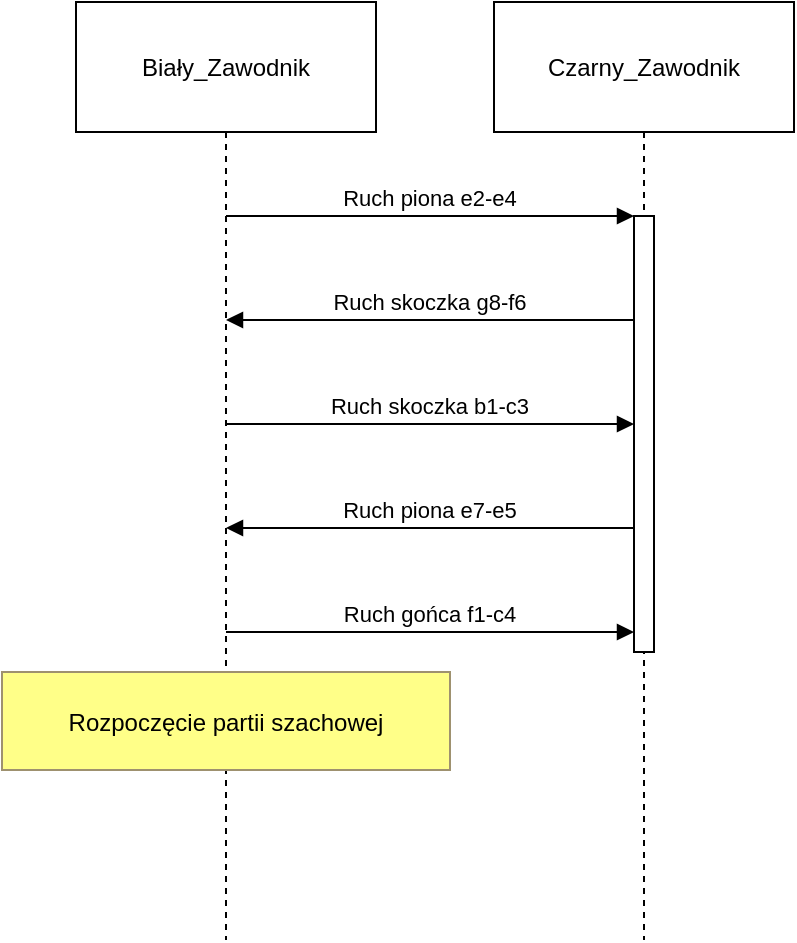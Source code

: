 <mxfile version="24.7.7">
  <diagram name="Strona-1" id="JWPTTlJqv44GrBeRJ8dw">
    <mxGraphModel>
      <root>
        <mxCell id="0" />
        <mxCell id="1" parent="0" />
        <mxCell id="2" value="Biały_Zawodnik" style="shape=umlLifeline;perimeter=lifelinePerimeter;whiteSpace=wrap;container=1;dropTarget=0;collapsible=0;recursiveResize=0;outlineConnect=0;portConstraint=eastwest;newEdgeStyle={&quot;edgeStyle&quot;:&quot;elbowEdgeStyle&quot;,&quot;elbow&quot;:&quot;vertical&quot;,&quot;curved&quot;:0,&quot;rounded&quot;:0};size=65;" vertex="1" parent="1">
          <mxGeometry width="150" height="469" as="geometry" />
        </mxCell>
        <mxCell id="3" value="Czarny_Zawodnik" style="shape=umlLifeline;perimeter=lifelinePerimeter;whiteSpace=wrap;container=1;dropTarget=0;collapsible=0;recursiveResize=0;outlineConnect=0;portConstraint=eastwest;newEdgeStyle={&quot;edgeStyle&quot;:&quot;elbowEdgeStyle&quot;,&quot;elbow&quot;:&quot;vertical&quot;,&quot;curved&quot;:0,&quot;rounded&quot;:0};size=65;" vertex="1" parent="1">
          <mxGeometry x="209" width="150" height="469" as="geometry" />
        </mxCell>
        <mxCell id="4" value="" style="points=[];perimeter=orthogonalPerimeter;outlineConnect=0;targetShapes=umlLifeline;portConstraint=eastwest;newEdgeStyle={&quot;edgeStyle&quot;:&quot;elbowEdgeStyle&quot;,&quot;elbow&quot;:&quot;vertical&quot;,&quot;curved&quot;:0,&quot;rounded&quot;:0}" vertex="1" parent="3">
          <mxGeometry x="70" y="107" width="10" height="218" as="geometry" />
        </mxCell>
        <mxCell id="5" value="Ruch piona e2-e4" style="verticalAlign=bottom;edgeStyle=elbowEdgeStyle;elbow=vertical;curved=0;rounded=0;endArrow=block;" edge="1" parent="1" source="2" target="4">
          <mxGeometry relative="1" as="geometry">
            <Array as="points">
              <mxPoint x="188" y="107" />
            </Array>
          </mxGeometry>
        </mxCell>
        <mxCell id="6" value="Ruch skoczka g8-f6" style="verticalAlign=bottom;edgeStyle=elbowEdgeStyle;elbow=vertical;curved=0;rounded=0;endArrow=block;" edge="1" parent="1" source="4" target="2">
          <mxGeometry relative="1" as="geometry">
            <Array as="points">
              <mxPoint x="189" y="159" />
            </Array>
          </mxGeometry>
        </mxCell>
        <mxCell id="7" value="Ruch skoczka b1-c3" style="verticalAlign=bottom;edgeStyle=elbowEdgeStyle;elbow=vertical;curved=0;rounded=0;endArrow=block;" edge="1" parent="1" source="2" target="4">
          <mxGeometry relative="1" as="geometry">
            <Array as="points">
              <mxPoint x="186" y="211" />
            </Array>
          </mxGeometry>
        </mxCell>
        <mxCell id="8" value="Ruch piona e7-e5" style="verticalAlign=bottom;edgeStyle=elbowEdgeStyle;elbow=vertical;curved=0;rounded=0;endArrow=block;" edge="1" parent="1" source="4" target="2">
          <mxGeometry relative="1" as="geometry">
            <Array as="points">
              <mxPoint x="189" y="263" />
            </Array>
          </mxGeometry>
        </mxCell>
        <mxCell id="9" value="Ruch gońca f1-c4" style="verticalAlign=bottom;edgeStyle=elbowEdgeStyle;elbow=vertical;curved=0;rounded=0;endArrow=block;" edge="1" parent="1" source="2" target="4">
          <mxGeometry relative="1" as="geometry">
            <Array as="points">
              <mxPoint x="186" y="315" />
            </Array>
          </mxGeometry>
        </mxCell>
        <mxCell id="10" value="Rozpoczęcie partii szachowej" style="fillColor=#ffff88;strokeColor=#9E916F;" vertex="1" parent="1">
          <mxGeometry x="-37" y="335" width="224" height="49" as="geometry" />
        </mxCell>
      </root>
    </mxGraphModel>
  </diagram>
</mxfile>
